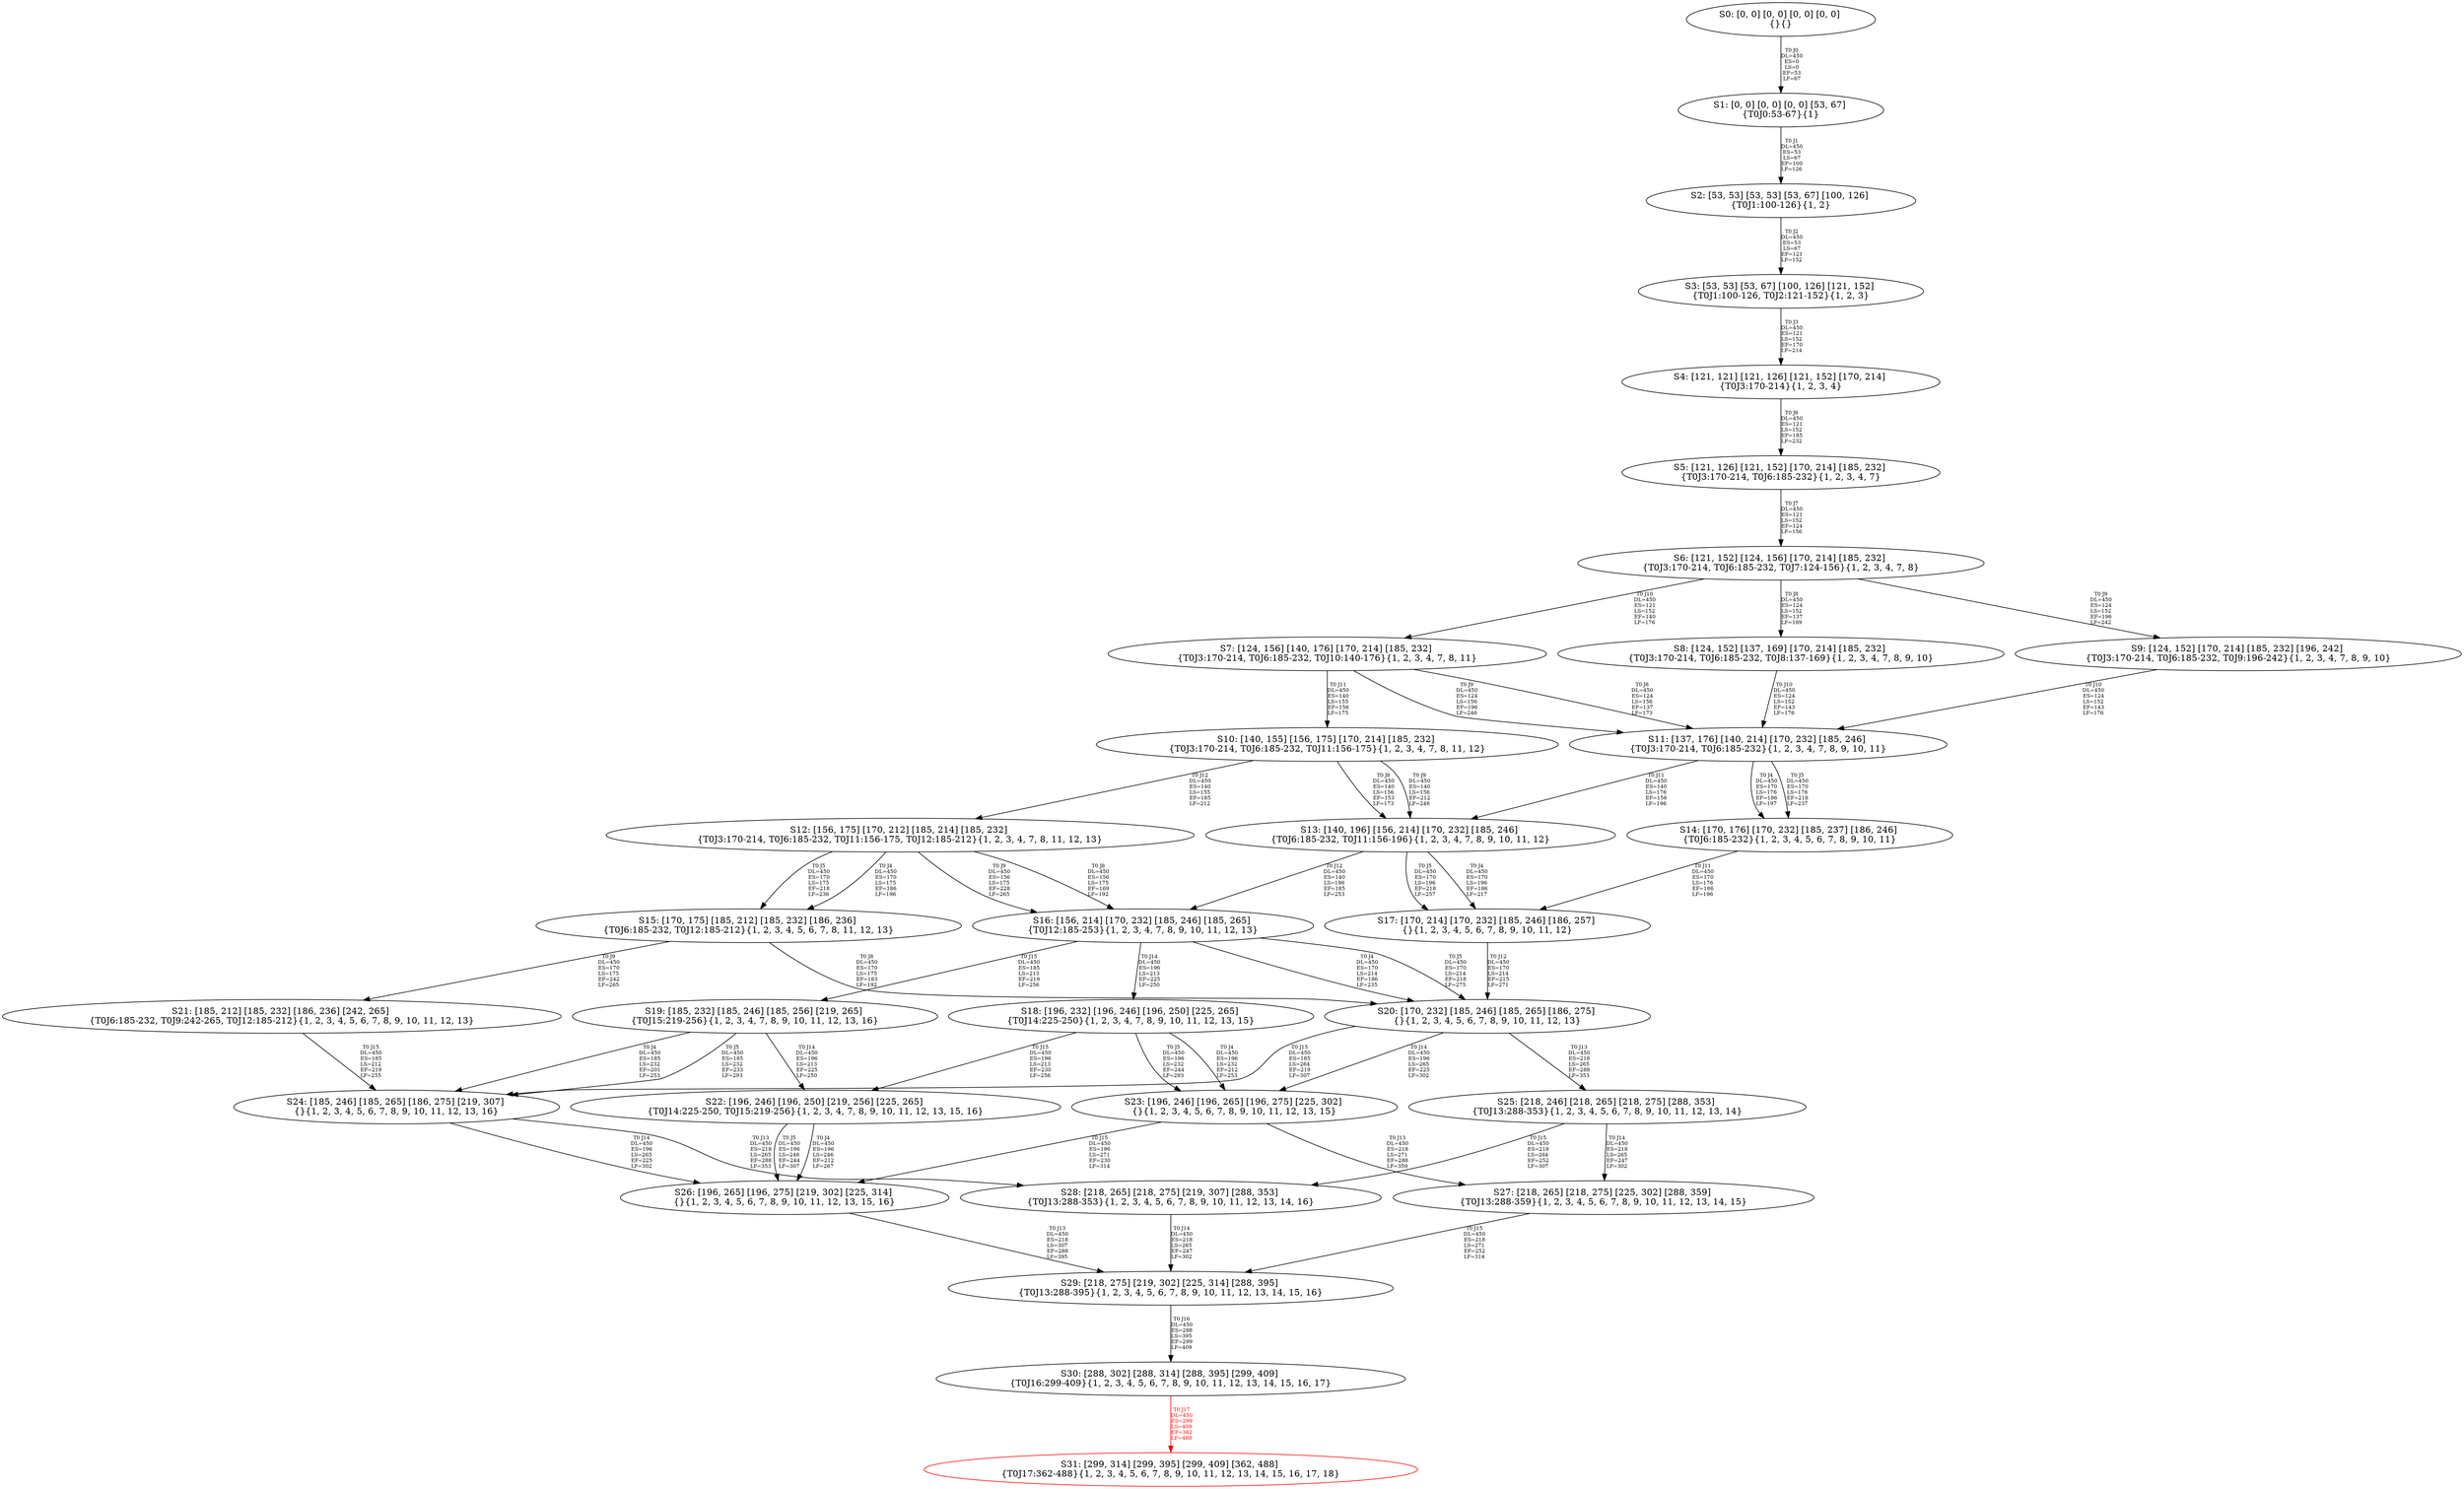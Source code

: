digraph {
	S0[label="S0: [0, 0] [0, 0] [0, 0] [0, 0] \n{}{}"];
	S1[label="S1: [0, 0] [0, 0] [0, 0] [53, 67] \n{T0J0:53-67}{1}"];
	S2[label="S2: [53, 53] [53, 53] [53, 67] [100, 126] \n{T0J1:100-126}{1, 2}"];
	S3[label="S3: [53, 53] [53, 67] [100, 126] [121, 152] \n{T0J1:100-126, T0J2:121-152}{1, 2, 3}"];
	S4[label="S4: [121, 121] [121, 126] [121, 152] [170, 214] \n{T0J3:170-214}{1, 2, 3, 4}"];
	S5[label="S5: [121, 126] [121, 152] [170, 214] [185, 232] \n{T0J3:170-214, T0J6:185-232}{1, 2, 3, 4, 7}"];
	S6[label="S6: [121, 152] [124, 156] [170, 214] [185, 232] \n{T0J3:170-214, T0J6:185-232, T0J7:124-156}{1, 2, 3, 4, 7, 8}"];
	S7[label="S7: [124, 156] [140, 176] [170, 214] [185, 232] \n{T0J3:170-214, T0J6:185-232, T0J10:140-176}{1, 2, 3, 4, 7, 8, 11}"];
	S8[label="S8: [124, 152] [137, 169] [170, 214] [185, 232] \n{T0J3:170-214, T0J6:185-232, T0J8:137-169}{1, 2, 3, 4, 7, 8, 9, 10}"];
	S9[label="S9: [124, 152] [170, 214] [185, 232] [196, 242] \n{T0J3:170-214, T0J6:185-232, T0J9:196-242}{1, 2, 3, 4, 7, 8, 9, 10}"];
	S10[label="S10: [140, 155] [156, 175] [170, 214] [185, 232] \n{T0J3:170-214, T0J6:185-232, T0J11:156-175}{1, 2, 3, 4, 7, 8, 11, 12}"];
	S11[label="S11: [137, 176] [140, 214] [170, 232] [185, 246] \n{T0J3:170-214, T0J6:185-232}{1, 2, 3, 4, 7, 8, 9, 10, 11}"];
	S12[label="S12: [156, 175] [170, 212] [185, 214] [185, 232] \n{T0J3:170-214, T0J6:185-232, T0J11:156-175, T0J12:185-212}{1, 2, 3, 4, 7, 8, 11, 12, 13}"];
	S13[label="S13: [140, 196] [156, 214] [170, 232] [185, 246] \n{T0J6:185-232, T0J11:156-196}{1, 2, 3, 4, 7, 8, 9, 10, 11, 12}"];
	S14[label="S14: [170, 176] [170, 232] [185, 237] [186, 246] \n{T0J6:185-232}{1, 2, 3, 4, 5, 6, 7, 8, 9, 10, 11}"];
	S15[label="S15: [170, 175] [185, 212] [185, 232] [186, 236] \n{T0J6:185-232, T0J12:185-212}{1, 2, 3, 4, 5, 6, 7, 8, 11, 12, 13}"];
	S16[label="S16: [156, 214] [170, 232] [185, 246] [185, 265] \n{T0J12:185-253}{1, 2, 3, 4, 7, 8, 9, 10, 11, 12, 13}"];
	S17[label="S17: [170, 214] [170, 232] [185, 246] [186, 257] \n{}{1, 2, 3, 4, 5, 6, 7, 8, 9, 10, 11, 12}"];
	S18[label="S18: [196, 232] [196, 246] [196, 250] [225, 265] \n{T0J14:225-250}{1, 2, 3, 4, 7, 8, 9, 10, 11, 12, 13, 15}"];
	S19[label="S19: [185, 232] [185, 246] [185, 256] [219, 265] \n{T0J15:219-256}{1, 2, 3, 4, 7, 8, 9, 10, 11, 12, 13, 16}"];
	S20[label="S20: [170, 232] [185, 246] [185, 265] [186, 275] \n{}{1, 2, 3, 4, 5, 6, 7, 8, 9, 10, 11, 12, 13}"];
	S21[label="S21: [185, 212] [185, 232] [186, 236] [242, 265] \n{T0J6:185-232, T0J9:242-265, T0J12:185-212}{1, 2, 3, 4, 5, 6, 7, 8, 9, 10, 11, 12, 13}"];
	S22[label="S22: [196, 246] [196, 250] [219, 256] [225, 265] \n{T0J14:225-250, T0J15:219-256}{1, 2, 3, 4, 7, 8, 9, 10, 11, 12, 13, 15, 16}"];
	S23[label="S23: [196, 246] [196, 265] [196, 275] [225, 302] \n{}{1, 2, 3, 4, 5, 6, 7, 8, 9, 10, 11, 12, 13, 15}"];
	S24[label="S24: [185, 246] [185, 265] [186, 275] [219, 307] \n{}{1, 2, 3, 4, 5, 6, 7, 8, 9, 10, 11, 12, 13, 16}"];
	S25[label="S25: [218, 246] [218, 265] [218, 275] [288, 353] \n{T0J13:288-353}{1, 2, 3, 4, 5, 6, 7, 8, 9, 10, 11, 12, 13, 14}"];
	S26[label="S26: [196, 265] [196, 275] [219, 302] [225, 314] \n{}{1, 2, 3, 4, 5, 6, 7, 8, 9, 10, 11, 12, 13, 15, 16}"];
	S27[label="S27: [218, 265] [218, 275] [225, 302] [288, 359] \n{T0J13:288-359}{1, 2, 3, 4, 5, 6, 7, 8, 9, 10, 11, 12, 13, 14, 15}"];
	S28[label="S28: [218, 265] [218, 275] [219, 307] [288, 353] \n{T0J13:288-353}{1, 2, 3, 4, 5, 6, 7, 8, 9, 10, 11, 12, 13, 14, 16}"];
	S29[label="S29: [218, 275] [219, 302] [225, 314] [288, 395] \n{T0J13:288-395}{1, 2, 3, 4, 5, 6, 7, 8, 9, 10, 11, 12, 13, 14, 15, 16}"];
	S30[label="S30: [288, 302] [288, 314] [288, 395] [299, 409] \n{T0J16:299-409}{1, 2, 3, 4, 5, 6, 7, 8, 9, 10, 11, 12, 13, 14, 15, 16, 17}"];
	S31[label="S31: [299, 314] [299, 395] [299, 409] [362, 488] \n{T0J17:362-488}{1, 2, 3, 4, 5, 6, 7, 8, 9, 10, 11, 12, 13, 14, 15, 16, 17, 18}"];
	S0 -> S1[label="T0 J0\nDL=450\nES=0\nLS=0\nEF=53\nLF=67",fontsize=8];
	S1 -> S2[label="T0 J1\nDL=450\nES=53\nLS=67\nEF=100\nLF=126",fontsize=8];
	S2 -> S3[label="T0 J2\nDL=450\nES=53\nLS=67\nEF=121\nLF=152",fontsize=8];
	S3 -> S4[label="T0 J3\nDL=450\nES=121\nLS=152\nEF=170\nLF=214",fontsize=8];
	S4 -> S5[label="T0 J6\nDL=450\nES=121\nLS=152\nEF=185\nLF=232",fontsize=8];
	S5 -> S6[label="T0 J7\nDL=450\nES=121\nLS=152\nEF=124\nLF=156",fontsize=8];
	S6 -> S8[label="T0 J8\nDL=450\nES=124\nLS=152\nEF=137\nLF=169",fontsize=8];
	S6 -> S9[label="T0 J9\nDL=450\nES=124\nLS=152\nEF=196\nLF=242",fontsize=8];
	S6 -> S7[label="T0 J10\nDL=450\nES=121\nLS=152\nEF=140\nLF=176",fontsize=8];
	S7 -> S11[label="T0 J8\nDL=450\nES=124\nLS=156\nEF=137\nLF=173",fontsize=8];
	S7 -> S11[label="T0 J9\nDL=450\nES=124\nLS=156\nEF=196\nLF=246",fontsize=8];
	S7 -> S10[label="T0 J11\nDL=450\nES=140\nLS=155\nEF=156\nLF=175",fontsize=8];
	S8 -> S11[label="T0 J10\nDL=450\nES=124\nLS=152\nEF=143\nLF=176",fontsize=8];
	S9 -> S11[label="T0 J10\nDL=450\nES=124\nLS=152\nEF=143\nLF=176",fontsize=8];
	S10 -> S13[label="T0 J8\nDL=450\nES=140\nLS=156\nEF=153\nLF=173",fontsize=8];
	S10 -> S13[label="T0 J9\nDL=450\nES=140\nLS=156\nEF=212\nLF=246",fontsize=8];
	S10 -> S12[label="T0 J12\nDL=450\nES=140\nLS=155\nEF=185\nLF=212",fontsize=8];
	S11 -> S14[label="T0 J4\nDL=450\nES=170\nLS=176\nEF=186\nLF=197",fontsize=8];
	S11 -> S14[label="T0 J5\nDL=450\nES=170\nLS=176\nEF=218\nLF=237",fontsize=8];
	S11 -> S13[label="T0 J11\nDL=450\nES=140\nLS=176\nEF=156\nLF=196",fontsize=8];
	S12 -> S15[label="T0 J4\nDL=450\nES=170\nLS=175\nEF=186\nLF=196",fontsize=8];
	S12 -> S15[label="T0 J5\nDL=450\nES=170\nLS=175\nEF=218\nLF=236",fontsize=8];
	S12 -> S16[label="T0 J8\nDL=450\nES=156\nLS=175\nEF=169\nLF=192",fontsize=8];
	S12 -> S16[label="T0 J9\nDL=450\nES=156\nLS=175\nEF=228\nLF=265",fontsize=8];
	S13 -> S17[label="T0 J4\nDL=450\nES=170\nLS=196\nEF=186\nLF=217",fontsize=8];
	S13 -> S17[label="T0 J5\nDL=450\nES=170\nLS=196\nEF=218\nLF=257",fontsize=8];
	S13 -> S16[label="T0 J12\nDL=450\nES=140\nLS=196\nEF=185\nLF=253",fontsize=8];
	S14 -> S17[label="T0 J11\nDL=450\nES=170\nLS=176\nEF=186\nLF=196",fontsize=8];
	S15 -> S20[label="T0 J8\nDL=450\nES=170\nLS=175\nEF=183\nLF=192",fontsize=8];
	S15 -> S21[label="T0 J9\nDL=450\nES=170\nLS=175\nEF=242\nLF=265",fontsize=8];
	S16 -> S20[label="T0 J4\nDL=450\nES=170\nLS=214\nEF=186\nLF=235",fontsize=8];
	S16 -> S20[label="T0 J5\nDL=450\nES=170\nLS=214\nEF=218\nLF=275",fontsize=8];
	S16 -> S18[label="T0 J14\nDL=450\nES=196\nLS=213\nEF=225\nLF=250",fontsize=8];
	S16 -> S19[label="T0 J15\nDL=450\nES=185\nLS=213\nEF=219\nLF=256",fontsize=8];
	S17 -> S20[label="T0 J12\nDL=450\nES=170\nLS=214\nEF=215\nLF=271",fontsize=8];
	S18 -> S23[label="T0 J4\nDL=450\nES=196\nLS=232\nEF=212\nLF=253",fontsize=8];
	S18 -> S23[label="T0 J5\nDL=450\nES=196\nLS=232\nEF=244\nLF=293",fontsize=8];
	S18 -> S22[label="T0 J15\nDL=450\nES=196\nLS=213\nEF=230\nLF=256",fontsize=8];
	S19 -> S24[label="T0 J4\nDL=450\nES=185\nLS=232\nEF=201\nLF=253",fontsize=8];
	S19 -> S24[label="T0 J5\nDL=450\nES=185\nLS=232\nEF=233\nLF=293",fontsize=8];
	S19 -> S22[label="T0 J14\nDL=450\nES=196\nLS=213\nEF=225\nLF=250",fontsize=8];
	S20 -> S25[label="T0 J13\nDL=450\nES=218\nLS=265\nEF=288\nLF=353",fontsize=8];
	S20 -> S23[label="T0 J14\nDL=450\nES=196\nLS=265\nEF=225\nLF=302",fontsize=8];
	S20 -> S24[label="T0 J15\nDL=450\nES=185\nLS=264\nEF=219\nLF=307",fontsize=8];
	S21 -> S24[label="T0 J15\nDL=450\nES=185\nLS=212\nEF=219\nLF=255",fontsize=8];
	S22 -> S26[label="T0 J4\nDL=450\nES=196\nLS=246\nEF=212\nLF=267",fontsize=8];
	S22 -> S26[label="T0 J5\nDL=450\nES=196\nLS=246\nEF=244\nLF=307",fontsize=8];
	S23 -> S27[label="T0 J13\nDL=450\nES=218\nLS=271\nEF=288\nLF=359",fontsize=8];
	S23 -> S26[label="T0 J15\nDL=450\nES=196\nLS=271\nEF=230\nLF=314",fontsize=8];
	S24 -> S28[label="T0 J13\nDL=450\nES=218\nLS=265\nEF=288\nLF=353",fontsize=8];
	S24 -> S26[label="T0 J14\nDL=450\nES=196\nLS=265\nEF=225\nLF=302",fontsize=8];
	S25 -> S27[label="T0 J14\nDL=450\nES=218\nLS=265\nEF=247\nLF=302",fontsize=8];
	S25 -> S28[label="T0 J15\nDL=450\nES=218\nLS=264\nEF=252\nLF=307",fontsize=8];
	S26 -> S29[label="T0 J13\nDL=450\nES=218\nLS=307\nEF=288\nLF=395",fontsize=8];
	S27 -> S29[label="T0 J15\nDL=450\nES=218\nLS=271\nEF=252\nLF=314",fontsize=8];
	S28 -> S29[label="T0 J14\nDL=450\nES=218\nLS=265\nEF=247\nLF=302",fontsize=8];
	S29 -> S30[label="T0 J16\nDL=450\nES=288\nLS=395\nEF=299\nLF=409",fontsize=8];
	S30 -> S31[label="T0 J17\nDL=450\nES=299\nLS=409\nEF=362\nLF=488",color=Red,fontcolor=Red,fontsize=8];
S31[color=Red];
}
